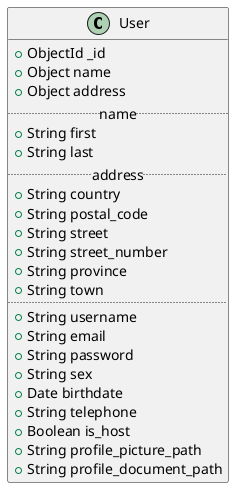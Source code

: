 @startuml user
left to right direction

class User {
  +ObjectId _id
  +Object name
  +Object address
  .. name ..
  +String first
  +String last
  .. address ..
  +String country
  +String postal_code
  +String street
  +String street_number
  +String province
  +String town
  ..
  +String username
  +String email
  +String password
  +String sex
  +Date birthdate
  +String telephone
  +Boolean is_host
  +String profile_picture_path
  +String profile_document_path
}

@enduml